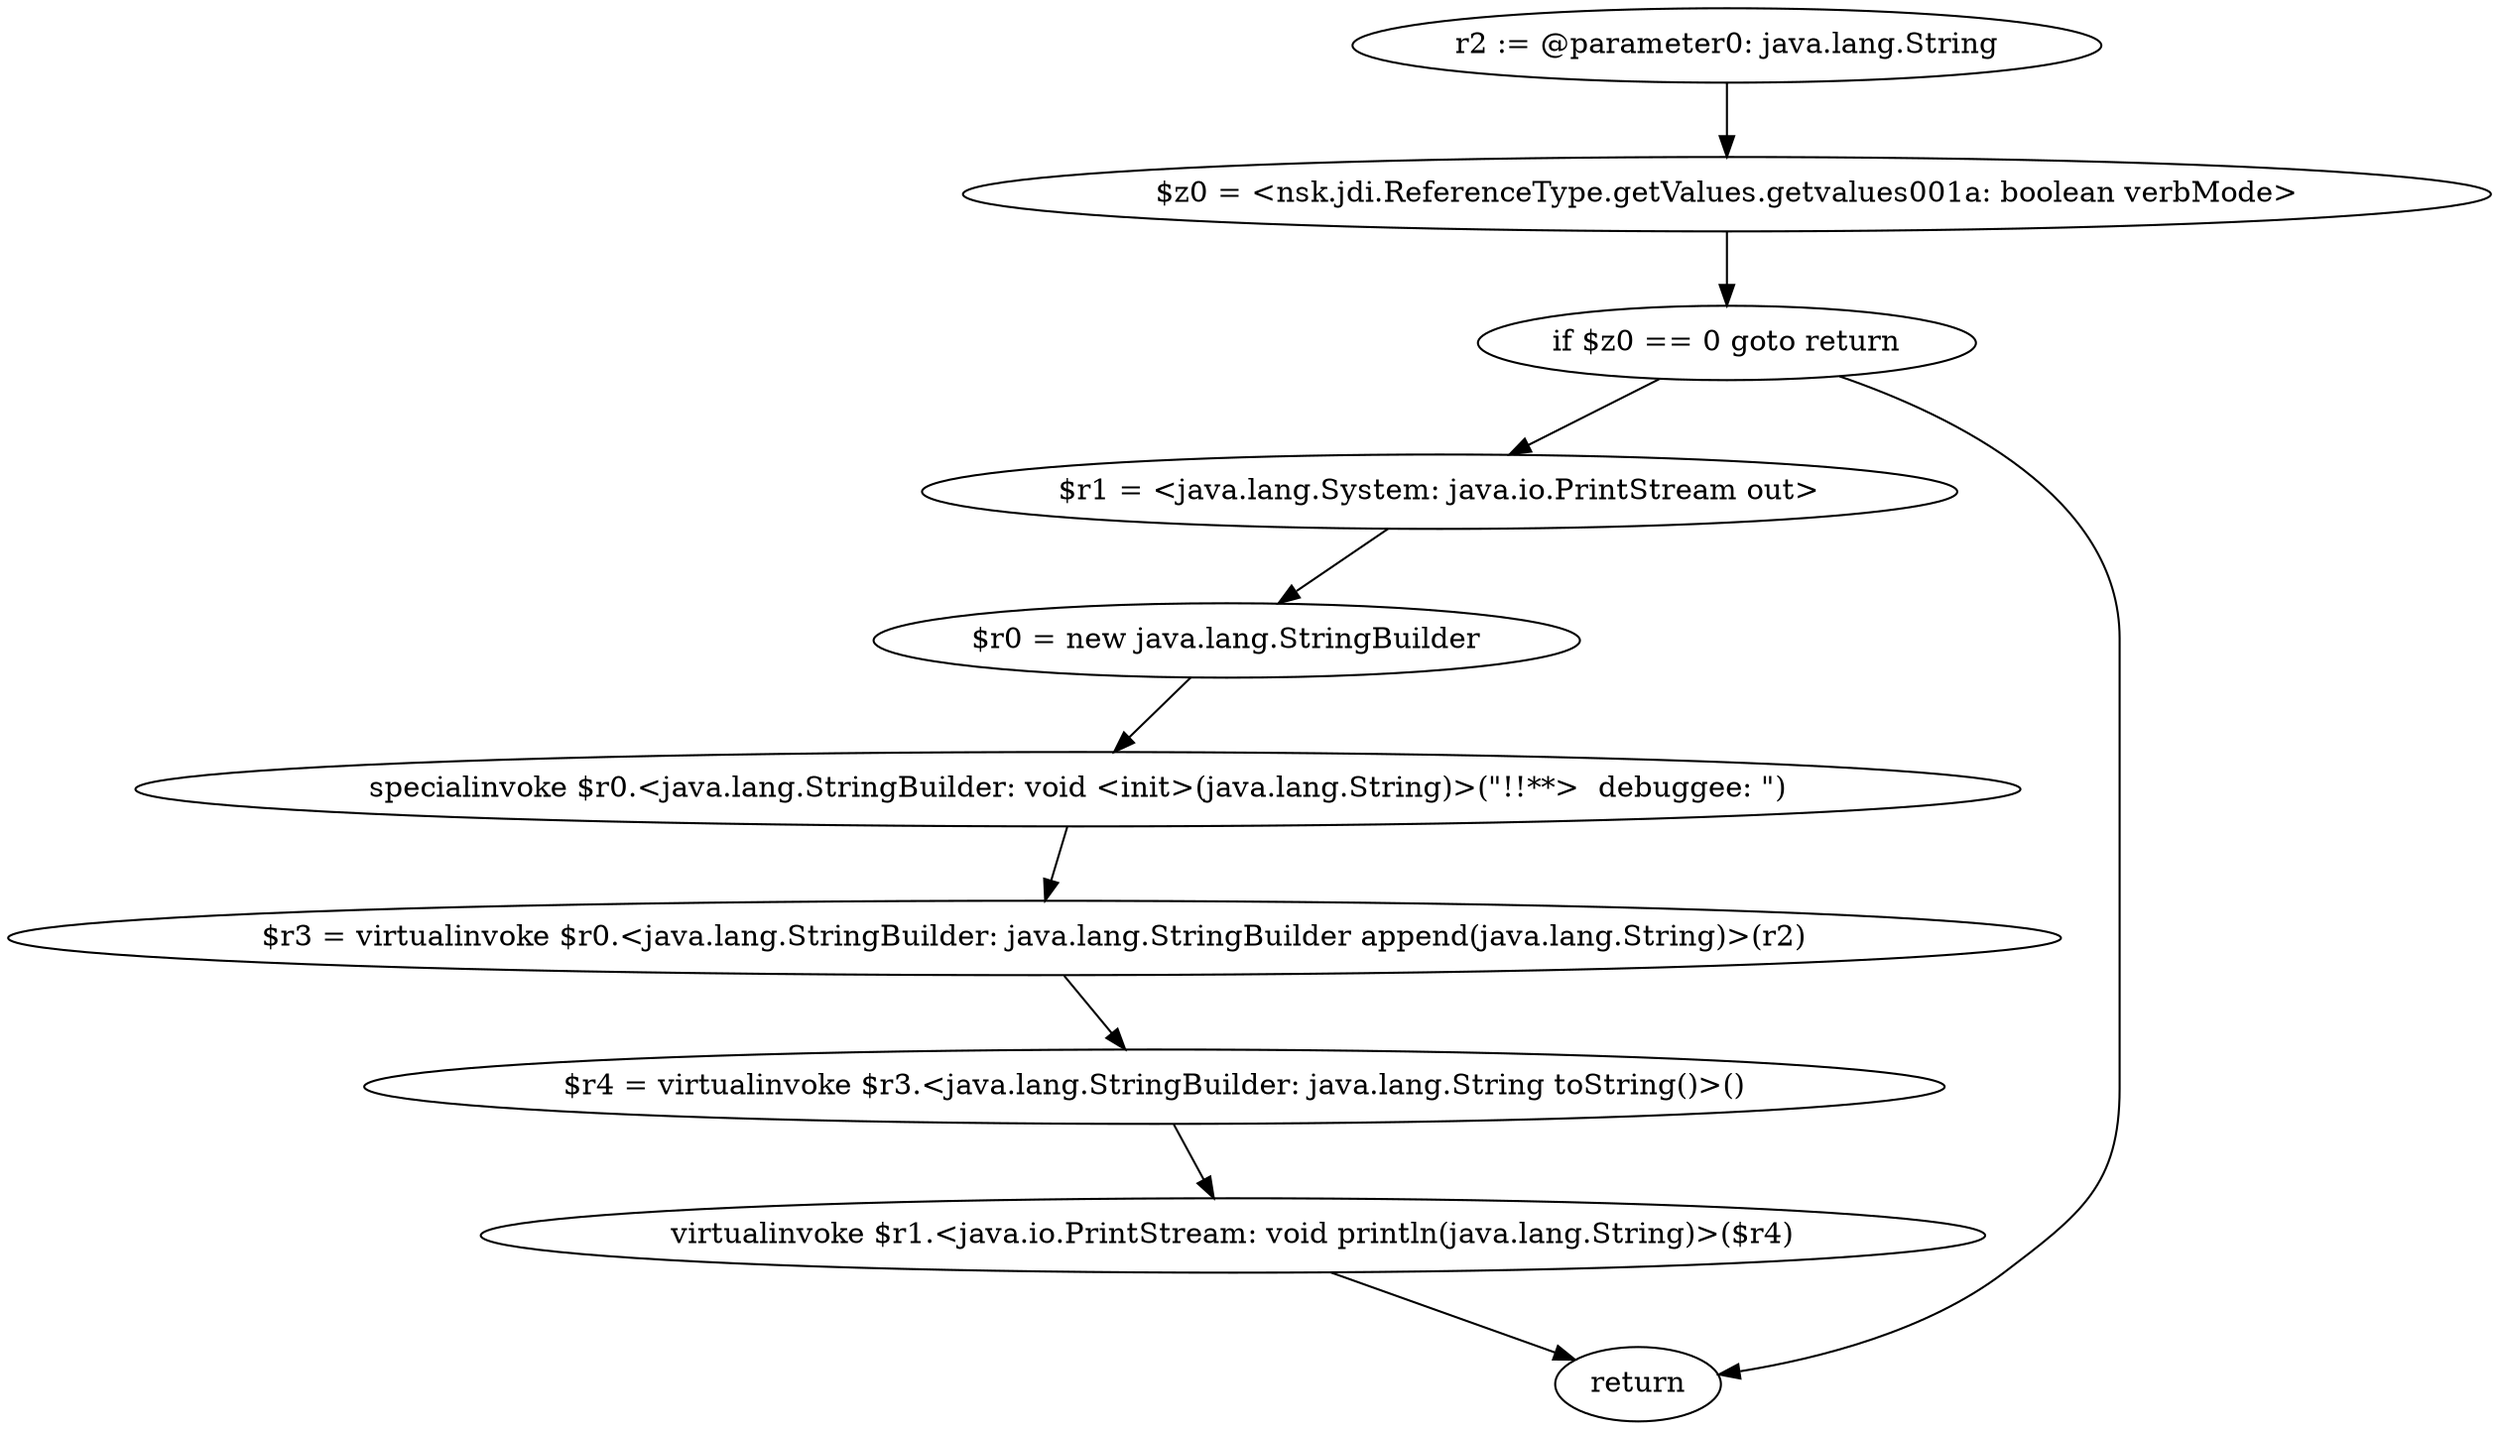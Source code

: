 digraph "unitGraph" {
    "r2 := @parameter0: java.lang.String"
    "$z0 = <nsk.jdi.ReferenceType.getValues.getvalues001a: boolean verbMode>"
    "if $z0 == 0 goto return"
    "$r1 = <java.lang.System: java.io.PrintStream out>"
    "$r0 = new java.lang.StringBuilder"
    "specialinvoke $r0.<java.lang.StringBuilder: void <init>(java.lang.String)>(\"!!**>  debuggee: \")"
    "$r3 = virtualinvoke $r0.<java.lang.StringBuilder: java.lang.StringBuilder append(java.lang.String)>(r2)"
    "$r4 = virtualinvoke $r3.<java.lang.StringBuilder: java.lang.String toString()>()"
    "virtualinvoke $r1.<java.io.PrintStream: void println(java.lang.String)>($r4)"
    "return"
    "r2 := @parameter0: java.lang.String"->"$z0 = <nsk.jdi.ReferenceType.getValues.getvalues001a: boolean verbMode>";
    "$z0 = <nsk.jdi.ReferenceType.getValues.getvalues001a: boolean verbMode>"->"if $z0 == 0 goto return";
    "if $z0 == 0 goto return"->"$r1 = <java.lang.System: java.io.PrintStream out>";
    "if $z0 == 0 goto return"->"return";
    "$r1 = <java.lang.System: java.io.PrintStream out>"->"$r0 = new java.lang.StringBuilder";
    "$r0 = new java.lang.StringBuilder"->"specialinvoke $r0.<java.lang.StringBuilder: void <init>(java.lang.String)>(\"!!**>  debuggee: \")";
    "specialinvoke $r0.<java.lang.StringBuilder: void <init>(java.lang.String)>(\"!!**>  debuggee: \")"->"$r3 = virtualinvoke $r0.<java.lang.StringBuilder: java.lang.StringBuilder append(java.lang.String)>(r2)";
    "$r3 = virtualinvoke $r0.<java.lang.StringBuilder: java.lang.StringBuilder append(java.lang.String)>(r2)"->"$r4 = virtualinvoke $r3.<java.lang.StringBuilder: java.lang.String toString()>()";
    "$r4 = virtualinvoke $r3.<java.lang.StringBuilder: java.lang.String toString()>()"->"virtualinvoke $r1.<java.io.PrintStream: void println(java.lang.String)>($r4)";
    "virtualinvoke $r1.<java.io.PrintStream: void println(java.lang.String)>($r4)"->"return";
}
